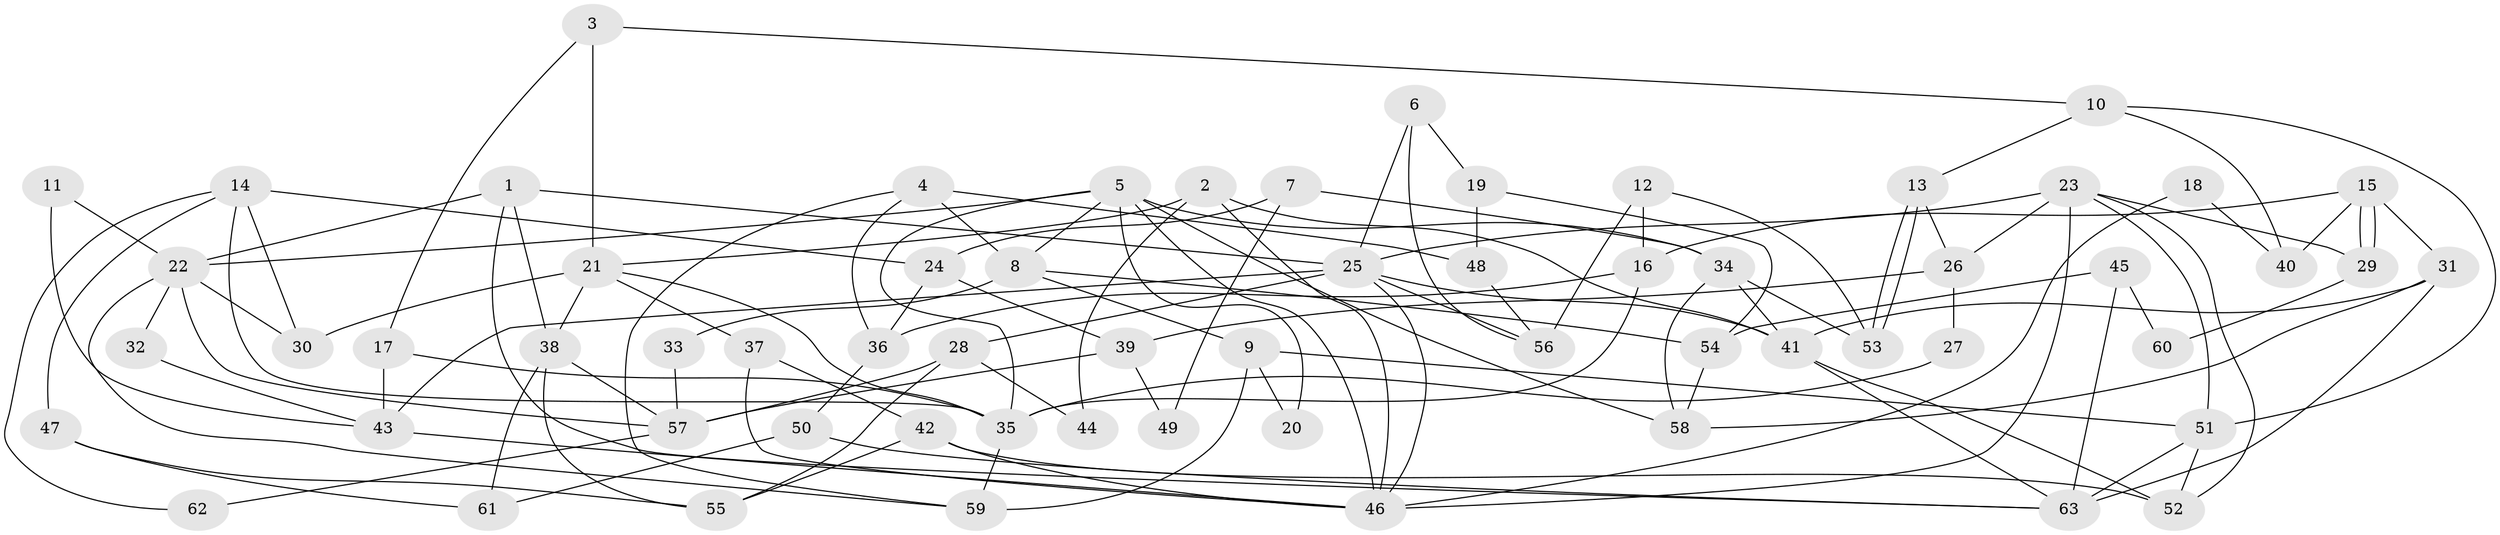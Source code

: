 // Generated by graph-tools (version 1.1) at 2025/02/03/09/25 03:02:05]
// undirected, 63 vertices, 126 edges
graph export_dot {
graph [start="1"]
  node [color=gray90,style=filled];
  1;
  2;
  3;
  4;
  5;
  6;
  7;
  8;
  9;
  10;
  11;
  12;
  13;
  14;
  15;
  16;
  17;
  18;
  19;
  20;
  21;
  22;
  23;
  24;
  25;
  26;
  27;
  28;
  29;
  30;
  31;
  32;
  33;
  34;
  35;
  36;
  37;
  38;
  39;
  40;
  41;
  42;
  43;
  44;
  45;
  46;
  47;
  48;
  49;
  50;
  51;
  52;
  53;
  54;
  55;
  56;
  57;
  58;
  59;
  60;
  61;
  62;
  63;
  1 -- 63;
  1 -- 25;
  1 -- 22;
  1 -- 38;
  2 -- 46;
  2 -- 41;
  2 -- 21;
  2 -- 44;
  3 -- 21;
  3 -- 17;
  3 -- 10;
  4 -- 59;
  4 -- 48;
  4 -- 8;
  4 -- 36;
  5 -- 58;
  5 -- 35;
  5 -- 8;
  5 -- 20;
  5 -- 22;
  5 -- 34;
  5 -- 46;
  6 -- 56;
  6 -- 25;
  6 -- 19;
  7 -- 34;
  7 -- 24;
  7 -- 49;
  8 -- 9;
  8 -- 33;
  8 -- 54;
  9 -- 51;
  9 -- 20;
  9 -- 59;
  10 -- 13;
  10 -- 40;
  10 -- 51;
  11 -- 43;
  11 -- 22;
  12 -- 16;
  12 -- 53;
  12 -- 56;
  13 -- 26;
  13 -- 53;
  13 -- 53;
  14 -- 35;
  14 -- 30;
  14 -- 24;
  14 -- 47;
  14 -- 62;
  15 -- 29;
  15 -- 29;
  15 -- 31;
  15 -- 16;
  15 -- 40;
  16 -- 35;
  16 -- 36;
  17 -- 35;
  17 -- 43;
  18 -- 46;
  18 -- 40;
  19 -- 54;
  19 -- 48;
  21 -- 38;
  21 -- 30;
  21 -- 35;
  21 -- 37;
  22 -- 30;
  22 -- 32;
  22 -- 57;
  22 -- 59;
  23 -- 25;
  23 -- 46;
  23 -- 26;
  23 -- 29;
  23 -- 51;
  23 -- 52;
  24 -- 36;
  24 -- 39;
  25 -- 46;
  25 -- 41;
  25 -- 28;
  25 -- 43;
  25 -- 56;
  26 -- 39;
  26 -- 27;
  27 -- 35;
  28 -- 55;
  28 -- 44;
  28 -- 57;
  29 -- 60;
  31 -- 41;
  31 -- 63;
  31 -- 58;
  32 -- 43;
  33 -- 57;
  34 -- 41;
  34 -- 53;
  34 -- 58;
  35 -- 59;
  36 -- 50;
  37 -- 42;
  37 -- 46;
  38 -- 57;
  38 -- 55;
  38 -- 61;
  39 -- 57;
  39 -- 49;
  41 -- 52;
  41 -- 63;
  42 -- 46;
  42 -- 52;
  42 -- 55;
  43 -- 46;
  45 -- 54;
  45 -- 63;
  45 -- 60;
  47 -- 55;
  47 -- 61;
  48 -- 56;
  50 -- 61;
  50 -- 63;
  51 -- 52;
  51 -- 63;
  54 -- 58;
  57 -- 62;
}
